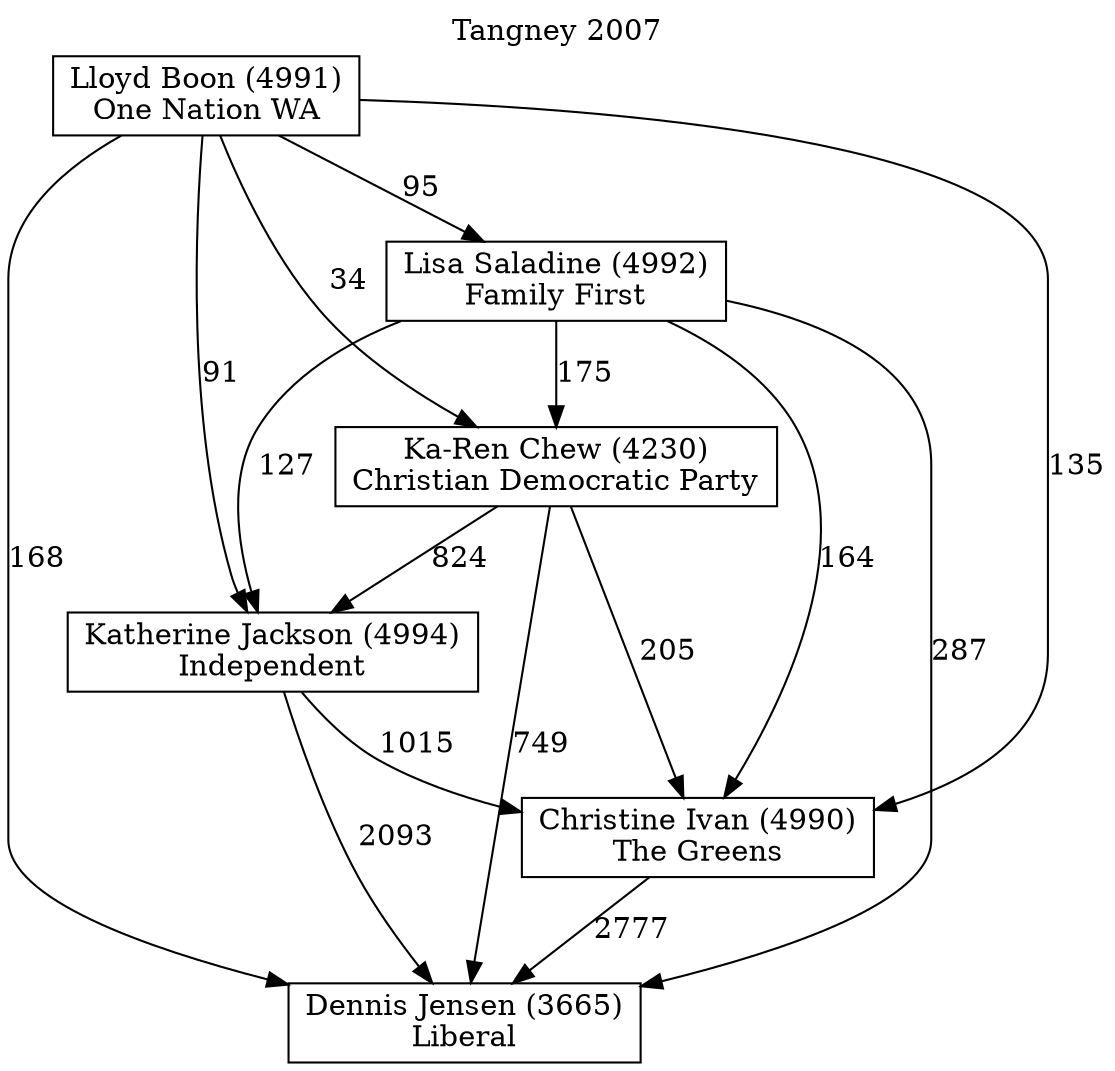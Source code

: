 // House preference flow
digraph "Dennis Jensen (3665)_Tangney_2007" {
	graph [label="Tangney 2007" labelloc=t mclimit=10]
	node [shape=box]
	"Dennis Jensen (3665)" [label="Dennis Jensen (3665)
Liberal"]
	"Christine Ivan (4990)" [label="Christine Ivan (4990)
The Greens"]
	"Katherine Jackson (4994)" [label="Katherine Jackson (4994)
Independent"]
	"Ka-Ren Chew (4230)" [label="Ka-Ren Chew (4230)
Christian Democratic Party"]
	"Lisa Saladine (4992)" [label="Lisa Saladine (4992)
Family First"]
	"Lloyd Boon (4991)" [label="Lloyd Boon (4991)
One Nation WA"]
	"Christine Ivan (4990)" -> "Dennis Jensen (3665)" [label=2777]
	"Katherine Jackson (4994)" -> "Christine Ivan (4990)" [label=1015]
	"Ka-Ren Chew (4230)" -> "Katherine Jackson (4994)" [label=824]
	"Lisa Saladine (4992)" -> "Ka-Ren Chew (4230)" [label=175]
	"Lloyd Boon (4991)" -> "Lisa Saladine (4992)" [label=95]
	"Katherine Jackson (4994)" -> "Dennis Jensen (3665)" [label=2093]
	"Ka-Ren Chew (4230)" -> "Dennis Jensen (3665)" [label=749]
	"Lisa Saladine (4992)" -> "Dennis Jensen (3665)" [label=287]
	"Lloyd Boon (4991)" -> "Dennis Jensen (3665)" [label=168]
	"Lloyd Boon (4991)" -> "Ka-Ren Chew (4230)" [label=34]
	"Lisa Saladine (4992)" -> "Katherine Jackson (4994)" [label=127]
	"Lloyd Boon (4991)" -> "Katherine Jackson (4994)" [label=91]
	"Ka-Ren Chew (4230)" -> "Christine Ivan (4990)" [label=205]
	"Lisa Saladine (4992)" -> "Christine Ivan (4990)" [label=164]
	"Lloyd Boon (4991)" -> "Christine Ivan (4990)" [label=135]
}
